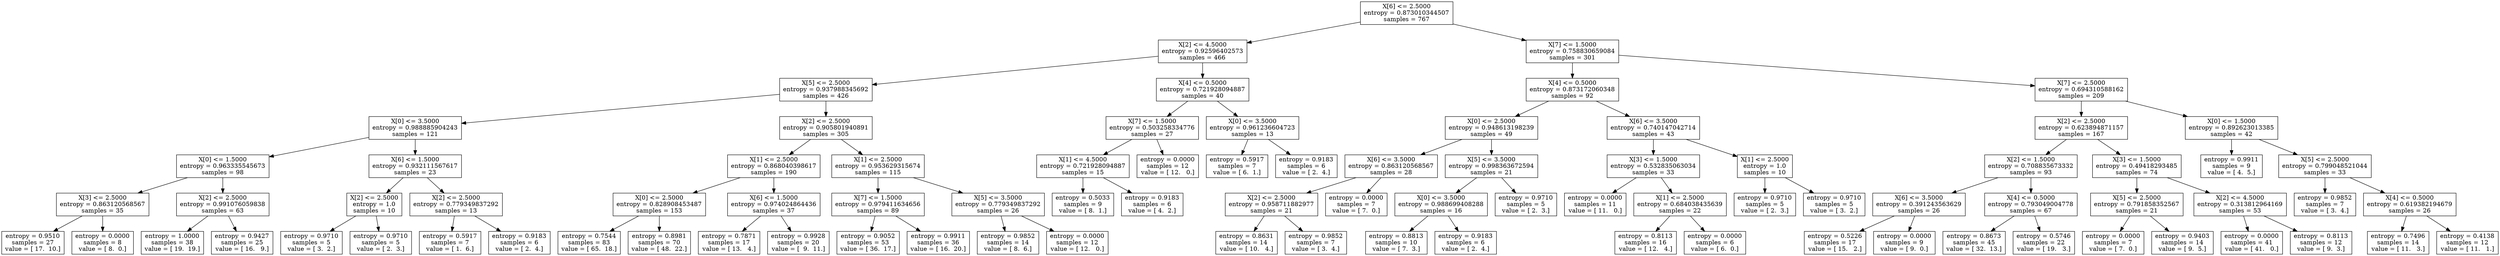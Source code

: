 digraph Tree {
0 [label="X[6] <= 2.5000\nentropy = 0.873010344507\nsamples = 767", shape="box"] ;
1 [label="X[2] <= 4.5000\nentropy = 0.92596402573\nsamples = 466", shape="box"] ;
0 -> 1 ;
2 [label="X[5] <= 2.5000\nentropy = 0.937988345692\nsamples = 426", shape="box"] ;
1 -> 2 ;
3 [label="X[0] <= 3.5000\nentropy = 0.988885904243\nsamples = 121", shape="box"] ;
2 -> 3 ;
4 [label="X[0] <= 1.5000\nentropy = 0.963335545673\nsamples = 98", shape="box"] ;
3 -> 4 ;
5 [label="X[3] <= 2.5000\nentropy = 0.863120568567\nsamples = 35", shape="box"] ;
4 -> 5 ;
6 [label="entropy = 0.9510\nsamples = 27\nvalue = [ 17.  10.]", shape="box"] ;
5 -> 6 ;
7 [label="entropy = 0.0000\nsamples = 8\nvalue = [ 8.  0.]", shape="box"] ;
5 -> 7 ;
8 [label="X[2] <= 2.5000\nentropy = 0.991076059838\nsamples = 63", shape="box"] ;
4 -> 8 ;
9 [label="entropy = 1.0000\nsamples = 38\nvalue = [ 19.  19.]", shape="box"] ;
8 -> 9 ;
10 [label="entropy = 0.9427\nsamples = 25\nvalue = [ 16.   9.]", shape="box"] ;
8 -> 10 ;
11 [label="X[6] <= 1.5000\nentropy = 0.932111567617\nsamples = 23", shape="box"] ;
3 -> 11 ;
12 [label="X[2] <= 2.5000\nentropy = 1.0\nsamples = 10", shape="box"] ;
11 -> 12 ;
13 [label="entropy = 0.9710\nsamples = 5\nvalue = [ 3.  2.]", shape="box"] ;
12 -> 13 ;
14 [label="entropy = 0.9710\nsamples = 5\nvalue = [ 2.  3.]", shape="box"] ;
12 -> 14 ;
15 [label="X[2] <= 2.5000\nentropy = 0.779349837292\nsamples = 13", shape="box"] ;
11 -> 15 ;
16 [label="entropy = 0.5917\nsamples = 7\nvalue = [ 1.  6.]", shape="box"] ;
15 -> 16 ;
17 [label="entropy = 0.9183\nsamples = 6\nvalue = [ 2.  4.]", shape="box"] ;
15 -> 17 ;
18 [label="X[2] <= 2.5000\nentropy = 0.905801940891\nsamples = 305", shape="box"] ;
2 -> 18 ;
19 [label="X[1] <= 2.5000\nentropy = 0.868040398617\nsamples = 190", shape="box"] ;
18 -> 19 ;
20 [label="X[0] <= 2.5000\nentropy = 0.828908453487\nsamples = 153", shape="box"] ;
19 -> 20 ;
21 [label="entropy = 0.7544\nsamples = 83\nvalue = [ 65.  18.]", shape="box"] ;
20 -> 21 ;
22 [label="entropy = 0.8981\nsamples = 70\nvalue = [ 48.  22.]", shape="box"] ;
20 -> 22 ;
23 [label="X[6] <= 1.5000\nentropy = 0.974024864436\nsamples = 37", shape="box"] ;
19 -> 23 ;
24 [label="entropy = 0.7871\nsamples = 17\nvalue = [ 13.   4.]", shape="box"] ;
23 -> 24 ;
25 [label="entropy = 0.9928\nsamples = 20\nvalue = [  9.  11.]", shape="box"] ;
23 -> 25 ;
26 [label="X[1] <= 2.5000\nentropy = 0.953629315674\nsamples = 115", shape="box"] ;
18 -> 26 ;
27 [label="X[7] <= 1.5000\nentropy = 0.979411634656\nsamples = 89", shape="box"] ;
26 -> 27 ;
28 [label="entropy = 0.9052\nsamples = 53\nvalue = [ 36.  17.]", shape="box"] ;
27 -> 28 ;
29 [label="entropy = 0.9911\nsamples = 36\nvalue = [ 16.  20.]", shape="box"] ;
27 -> 29 ;
30 [label="X[5] <= 3.5000\nentropy = 0.779349837292\nsamples = 26", shape="box"] ;
26 -> 30 ;
31 [label="entropy = 0.9852\nsamples = 14\nvalue = [ 8.  6.]", shape="box"] ;
30 -> 31 ;
32 [label="entropy = 0.0000\nsamples = 12\nvalue = [ 12.   0.]", shape="box"] ;
30 -> 32 ;
33 [label="X[4] <= 0.5000\nentropy = 0.721928094887\nsamples = 40", shape="box"] ;
1 -> 33 ;
34 [label="X[7] <= 1.5000\nentropy = 0.503258334776\nsamples = 27", shape="box"] ;
33 -> 34 ;
35 [label="X[1] <= 4.5000\nentropy = 0.721928094887\nsamples = 15", shape="box"] ;
34 -> 35 ;
36 [label="entropy = 0.5033\nsamples = 9\nvalue = [ 8.  1.]", shape="box"] ;
35 -> 36 ;
37 [label="entropy = 0.9183\nsamples = 6\nvalue = [ 4.  2.]", shape="box"] ;
35 -> 37 ;
38 [label="entropy = 0.0000\nsamples = 12\nvalue = [ 12.   0.]", shape="box"] ;
34 -> 38 ;
39 [label="X[0] <= 3.5000\nentropy = 0.961236604723\nsamples = 13", shape="box"] ;
33 -> 39 ;
40 [label="entropy = 0.5917\nsamples = 7\nvalue = [ 6.  1.]", shape="box"] ;
39 -> 40 ;
41 [label="entropy = 0.9183\nsamples = 6\nvalue = [ 2.  4.]", shape="box"] ;
39 -> 41 ;
42 [label="X[7] <= 1.5000\nentropy = 0.758830659084\nsamples = 301", shape="box"] ;
0 -> 42 ;
43 [label="X[4] <= 0.5000\nentropy = 0.873172060348\nsamples = 92", shape="box"] ;
42 -> 43 ;
44 [label="X[0] <= 2.5000\nentropy = 0.948613198239\nsamples = 49", shape="box"] ;
43 -> 44 ;
45 [label="X[6] <= 3.5000\nentropy = 0.863120568567\nsamples = 28", shape="box"] ;
44 -> 45 ;
46 [label="X[2] <= 2.5000\nentropy = 0.958711882977\nsamples = 21", shape="box"] ;
45 -> 46 ;
47 [label="entropy = 0.8631\nsamples = 14\nvalue = [ 10.   4.]", shape="box"] ;
46 -> 47 ;
48 [label="entropy = 0.9852\nsamples = 7\nvalue = [ 3.  4.]", shape="box"] ;
46 -> 48 ;
49 [label="entropy = 0.0000\nsamples = 7\nvalue = [ 7.  0.]", shape="box"] ;
45 -> 49 ;
50 [label="X[5] <= 3.5000\nentropy = 0.998363672594\nsamples = 21", shape="box"] ;
44 -> 50 ;
51 [label="X[0] <= 3.5000\nentropy = 0.988699408288\nsamples = 16", shape="box"] ;
50 -> 51 ;
52 [label="entropy = 0.8813\nsamples = 10\nvalue = [ 7.  3.]", shape="box"] ;
51 -> 52 ;
53 [label="entropy = 0.9183\nsamples = 6\nvalue = [ 2.  4.]", shape="box"] ;
51 -> 53 ;
54 [label="entropy = 0.9710\nsamples = 5\nvalue = [ 2.  3.]", shape="box"] ;
50 -> 54 ;
55 [label="X[6] <= 3.5000\nentropy = 0.740147042714\nsamples = 43", shape="box"] ;
43 -> 55 ;
56 [label="X[3] <= 1.5000\nentropy = 0.532835063034\nsamples = 33", shape="box"] ;
55 -> 56 ;
57 [label="entropy = 0.0000\nsamples = 11\nvalue = [ 11.   0.]", shape="box"] ;
56 -> 57 ;
58 [label="X[1] <= 2.5000\nentropy = 0.684038435639\nsamples = 22", shape="box"] ;
56 -> 58 ;
59 [label="entropy = 0.8113\nsamples = 16\nvalue = [ 12.   4.]", shape="box"] ;
58 -> 59 ;
60 [label="entropy = 0.0000\nsamples = 6\nvalue = [ 6.  0.]", shape="box"] ;
58 -> 60 ;
61 [label="X[1] <= 2.5000\nentropy = 1.0\nsamples = 10", shape="box"] ;
55 -> 61 ;
62 [label="entropy = 0.9710\nsamples = 5\nvalue = [ 2.  3.]", shape="box"] ;
61 -> 62 ;
63 [label="entropy = 0.9710\nsamples = 5\nvalue = [ 3.  2.]", shape="box"] ;
61 -> 63 ;
64 [label="X[7] <= 2.5000\nentropy = 0.694310588162\nsamples = 209", shape="box"] ;
42 -> 64 ;
65 [label="X[2] <= 2.5000\nentropy = 0.623894871157\nsamples = 167", shape="box"] ;
64 -> 65 ;
66 [label="X[2] <= 1.5000\nentropy = 0.708835673332\nsamples = 93", shape="box"] ;
65 -> 66 ;
67 [label="X[6] <= 3.5000\nentropy = 0.391243563629\nsamples = 26", shape="box"] ;
66 -> 67 ;
68 [label="entropy = 0.5226\nsamples = 17\nvalue = [ 15.   2.]", shape="box"] ;
67 -> 68 ;
69 [label="entropy = 0.0000\nsamples = 9\nvalue = [ 9.  0.]", shape="box"] ;
67 -> 69 ;
70 [label="X[4] <= 0.5000\nentropy = 0.793049004778\nsamples = 67", shape="box"] ;
66 -> 70 ;
71 [label="entropy = 0.8673\nsamples = 45\nvalue = [ 32.  13.]", shape="box"] ;
70 -> 71 ;
72 [label="entropy = 0.5746\nsamples = 22\nvalue = [ 19.   3.]", shape="box"] ;
70 -> 72 ;
73 [label="X[3] <= 1.5000\nentropy = 0.49418293485\nsamples = 74", shape="box"] ;
65 -> 73 ;
74 [label="X[5] <= 2.5000\nentropy = 0.791858352567\nsamples = 21", shape="box"] ;
73 -> 74 ;
75 [label="entropy = 0.0000\nsamples = 7\nvalue = [ 7.  0.]", shape="box"] ;
74 -> 75 ;
76 [label="entropy = 0.9403\nsamples = 14\nvalue = [ 9.  5.]", shape="box"] ;
74 -> 76 ;
77 [label="X[2] <= 4.5000\nentropy = 0.313812964169\nsamples = 53", shape="box"] ;
73 -> 77 ;
78 [label="entropy = 0.0000\nsamples = 41\nvalue = [ 41.   0.]", shape="box"] ;
77 -> 78 ;
79 [label="entropy = 0.8113\nsamples = 12\nvalue = [ 9.  3.]", shape="box"] ;
77 -> 79 ;
80 [label="X[0] <= 1.5000\nentropy = 0.892623013385\nsamples = 42", shape="box"] ;
64 -> 80 ;
81 [label="entropy = 0.9911\nsamples = 9\nvalue = [ 4.  5.]", shape="box"] ;
80 -> 81 ;
82 [label="X[5] <= 2.5000\nentropy = 0.799048521044\nsamples = 33", shape="box"] ;
80 -> 82 ;
83 [label="entropy = 0.9852\nsamples = 7\nvalue = [ 3.  4.]", shape="box"] ;
82 -> 83 ;
84 [label="X[4] <= 0.5000\nentropy = 0.619382194679\nsamples = 26", shape="box"] ;
82 -> 84 ;
85 [label="entropy = 0.7496\nsamples = 14\nvalue = [ 11.   3.]", shape="box"] ;
84 -> 85 ;
86 [label="entropy = 0.4138\nsamples = 12\nvalue = [ 11.   1.]", shape="box"] ;
84 -> 86 ;
}